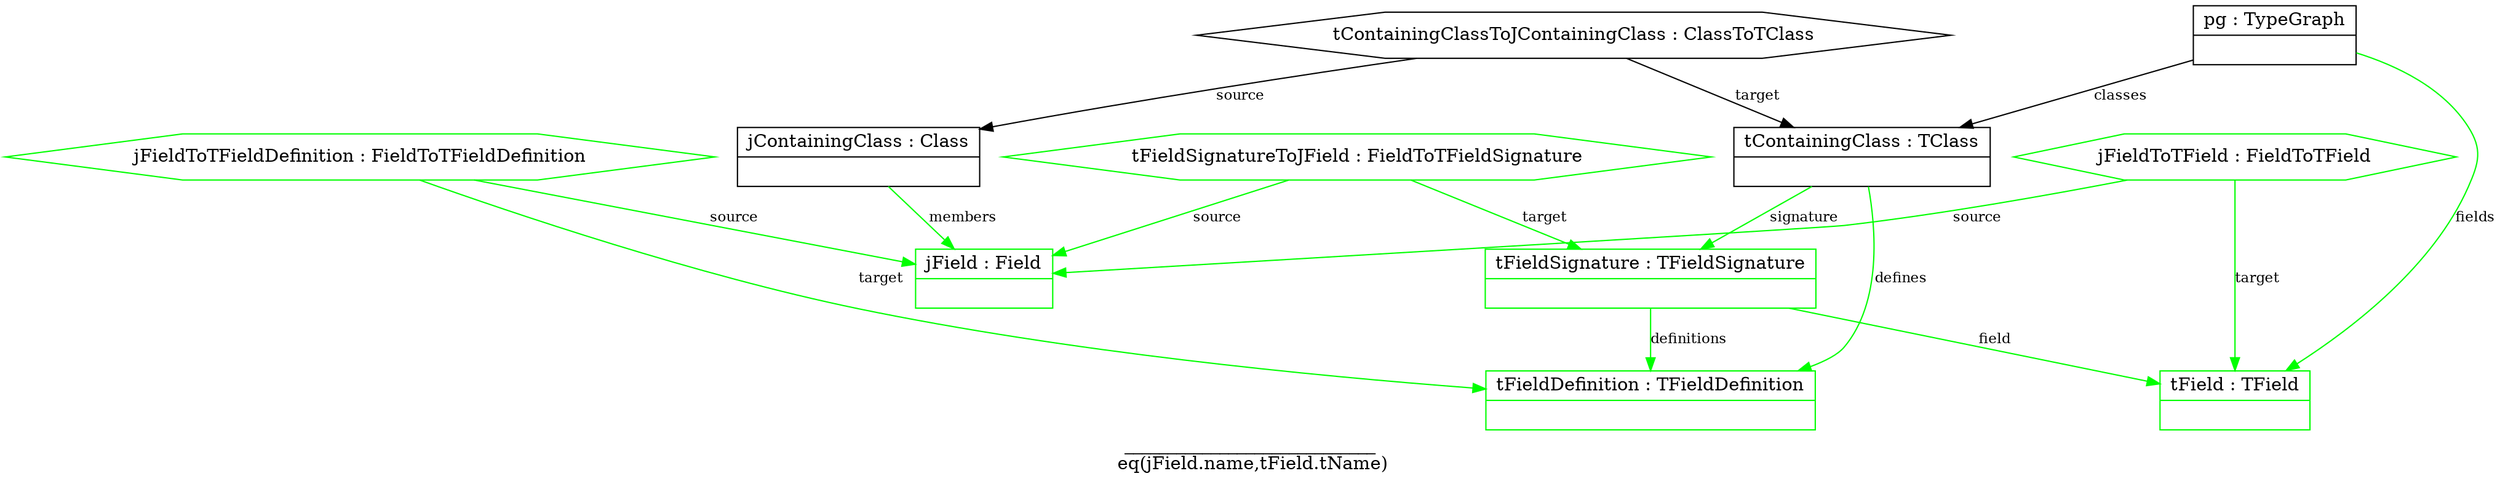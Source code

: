 digraph "FieldNameCreate" {
	label="_____________________________\n eq(jField.name,tField.tName)";

	subgraph "Correspondence Domain" {
	          "jFieldToTField : FieldToTField" [shape=hexagon, color=green];
	          "tContainingClassToJContainingClass : ClassToTClass" [shape=hexagon, color=black];
	          "jFieldToTFieldDefinition : FieldToTFieldDefinition" [shape=hexagon, color=green];
	          "tFieldSignatureToJField : FieldToTFieldSignature" [shape=hexagon, color=green];

	          "jFieldToTField : FieldToTField" -> "tField : TField" [color=green, label="target", fontsize=11];
	          "tContainingClassToJContainingClass : ClassToTClass" -> "jContainingClass : Class" [color=black, label="source", fontsize=11];
	          "jFieldToTFieldDefinition : FieldToTFieldDefinition" -> "jField : Field" [color=green, label="source", fontsize=11];
	          "tFieldSignatureToJField : FieldToTFieldSignature" -> "jField : Field" [color=green, label="source", fontsize=11];
	          "jFieldToTField : FieldToTField" -> "jField : Field" [color=green, label="source", fontsize=11];
	          "tFieldSignatureToJField : FieldToTFieldSignature" -> "tFieldSignature : TFieldSignature" [color=green, label="target", fontsize=11];
	          "tContainingClassToJContainingClass : ClassToTClass" -> "tContainingClass : TClass" [color=black, label="target", fontsize=11];
	          "jFieldToTFieldDefinition : FieldToTFieldDefinition" -> "tFieldDefinition : TFieldDefinition" [color=green, label="target", fontsize=11];
	}
	subgraph "Source Domain" {
	          "jContainingClass : Class" [shape=record, color=black, label="{jContainingClass : Class | }"];
	          "jField : Field" [shape=record, color=green, label="{jField : Field | }"];

	          "jContainingClass : Class" -> "jField : Field" [color=green, label="members", fontsize=11];
	}
	subgraph "Target Domain" {
	          "pg : TypeGraph" [shape=record, color=black, label="{pg : TypeGraph | }"];
	          "tContainingClass : TClass" [shape=record, color=black, label="{tContainingClass : TClass | }"];
	          "tField : TField" [shape=record, color=green, label="{tField : TField | }"];
	          "tFieldSignature : TFieldSignature" [shape=record, color=green, label="{tFieldSignature : TFieldSignature | }"];
	          "tFieldDefinition : TFieldDefinition" [shape=record, color=green, label="{tFieldDefinition : TFieldDefinition | }"];

	          "tContainingClass : TClass" -> "tFieldSignature : TFieldSignature" [color=green, label="signature", fontsize=11];
	          "pg : TypeGraph" -> "tField : TField" [color=green, label="fields", fontsize=11];
	          "tFieldSignature : TFieldSignature" -> "tField : TField" [color=green, label="field", fontsize=11];
	          "pg : TypeGraph" -> "tContainingClass : TClass" [color=black, label="classes", fontsize=11];
	          "tFieldSignature : TFieldSignature" -> "tFieldDefinition : TFieldDefinition" [color=green, label="definitions", fontsize=11];
	          "tContainingClass : TClass" -> "tFieldDefinition : TFieldDefinition" [color=green, label="defines", fontsize=11];
	}
}